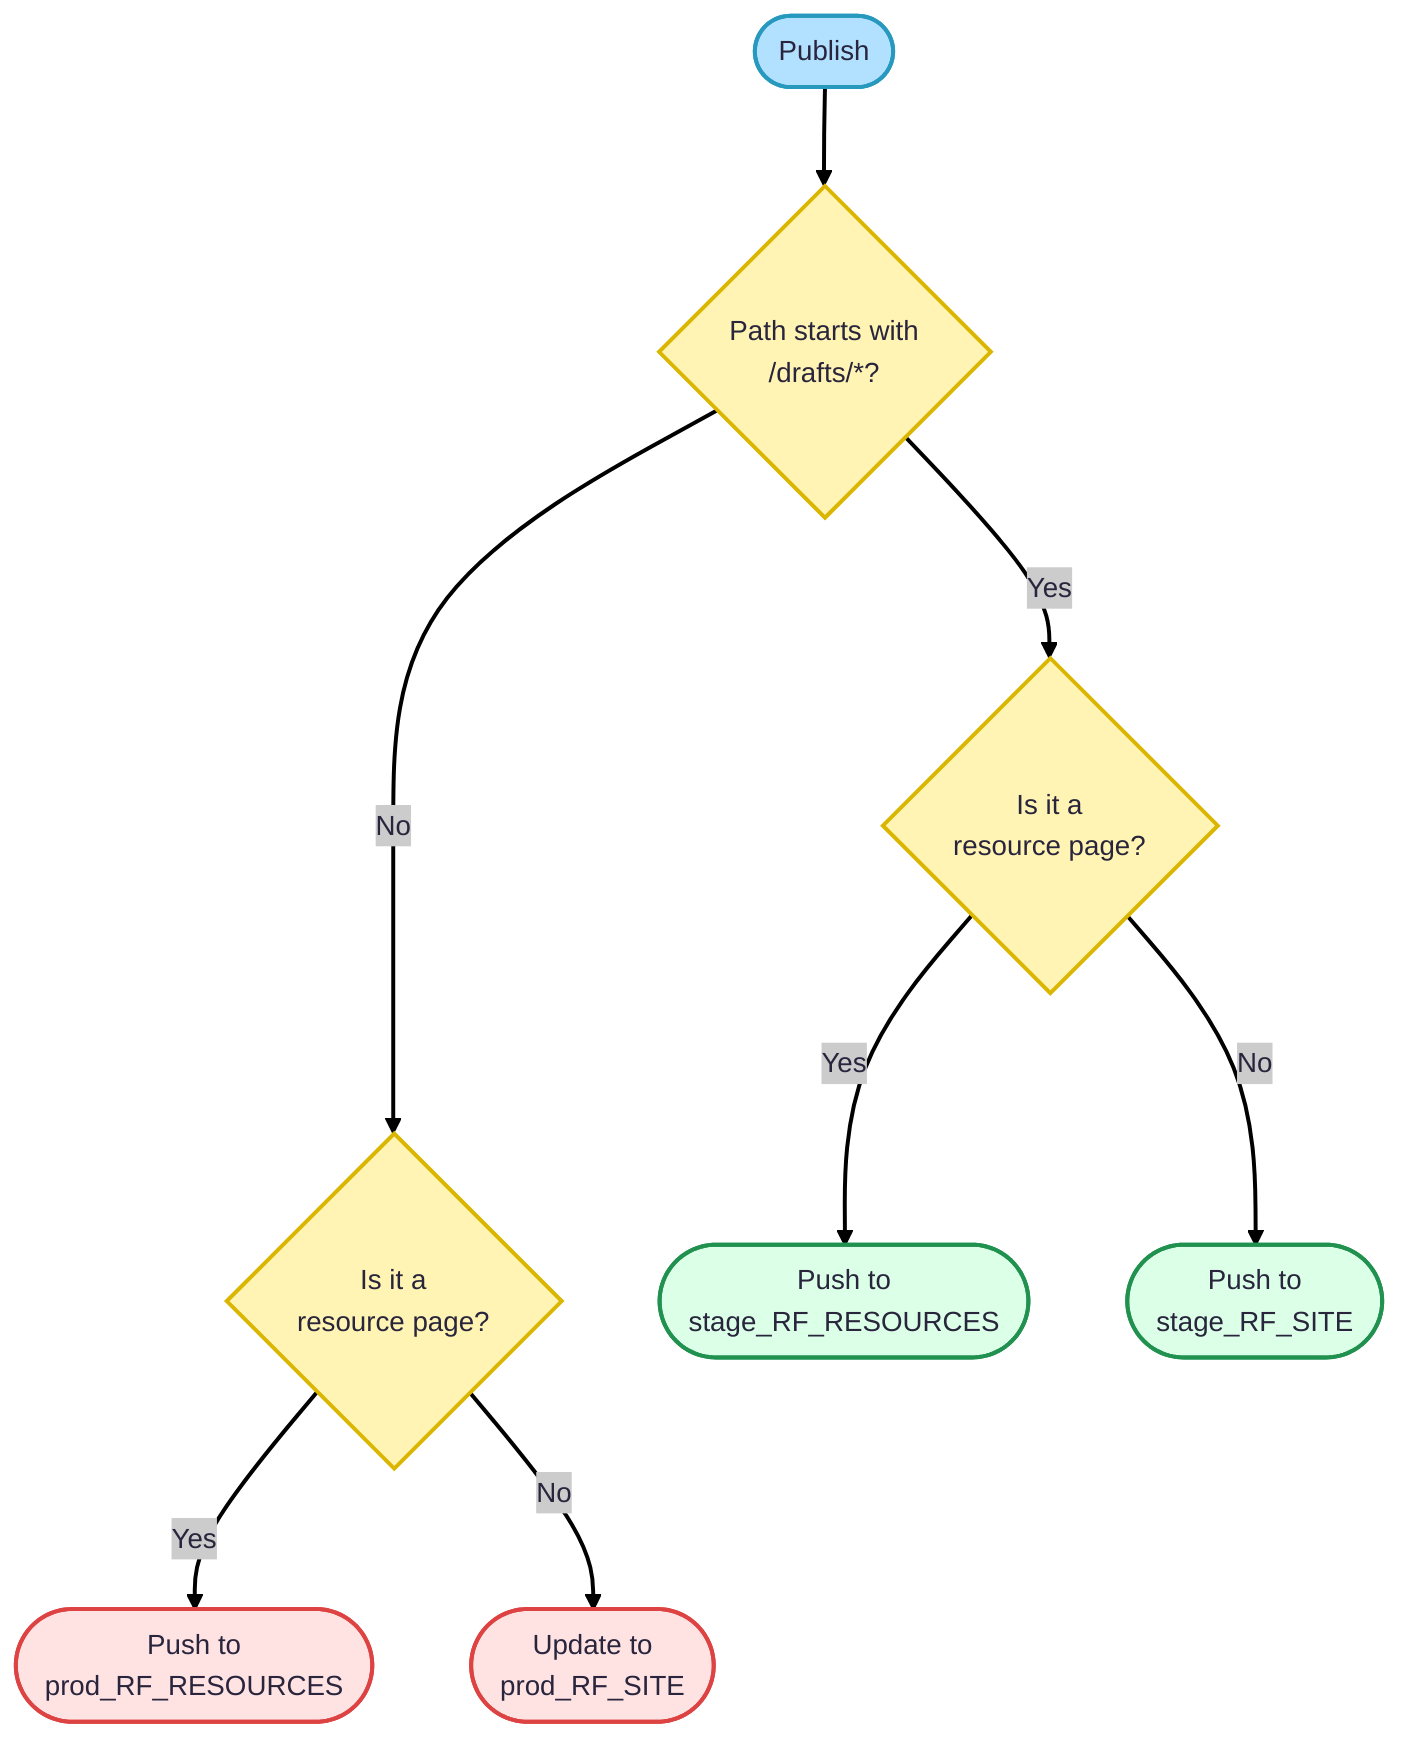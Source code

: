 ---
config:
  theme: redux
  layout: dagre
---
flowchart TD
    publish(["Publish"]):::start --> drafted{"Path starts with<br/>/drafts/*?"}:::decision
    drafted -- Yes --> resourceDraft{"Is it a<br/>resource page?"}:::decision
    drafted -- No  ---> resourceProd{"Is it a<br/>resource page?"}:::decision

    resourceDraft -- Yes  --> stageRes([Push to<br/>stage_RF_RESOURCES]):::stage
    resourceDraft -- No  --> stageSite([Push to<br/>stage_RF_SITE]):::stage

    resourceProd -- Yes --> prodRes([Push to<br/>prod_RF_RESOURCES]):::prod
    resourceProd -- No  --> prodSite([Update to<br/>prod_RF_SITE]):::prod

    classDef start fill:#b2e0ff,stroke:#2899be,stroke-width:2px;
    classDef decision fill:#fff4b3,stroke:#dab600,stroke-width:2px;
    classDef stage fill:#dbffe7,stroke:#219150,stroke-width:2px;
    classDef prod fill:#ffe2e2,stroke:#de4343,stroke-width:2px;

    class publish start;
    class drafted,resourceDraft,resourceProd decision;
    class stageRes,stageSite stage;
    class prodRes,prodSite prod;